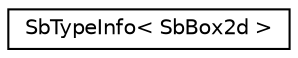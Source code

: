 digraph "Graphical Class Hierarchy"
{
 // LATEX_PDF_SIZE
  edge [fontname="Helvetica",fontsize="10",labelfontname="Helvetica",labelfontsize="10"];
  node [fontname="Helvetica",fontsize="10",shape=record];
  rankdir="LR";
  Node0 [label="SbTypeInfo\< SbBox2d \>",height=0.2,width=0.4,color="black", fillcolor="white", style="filled",URL="$structSbTypeInfo_3_01SbBox2d_01_4.html",tooltip=" "];
}
